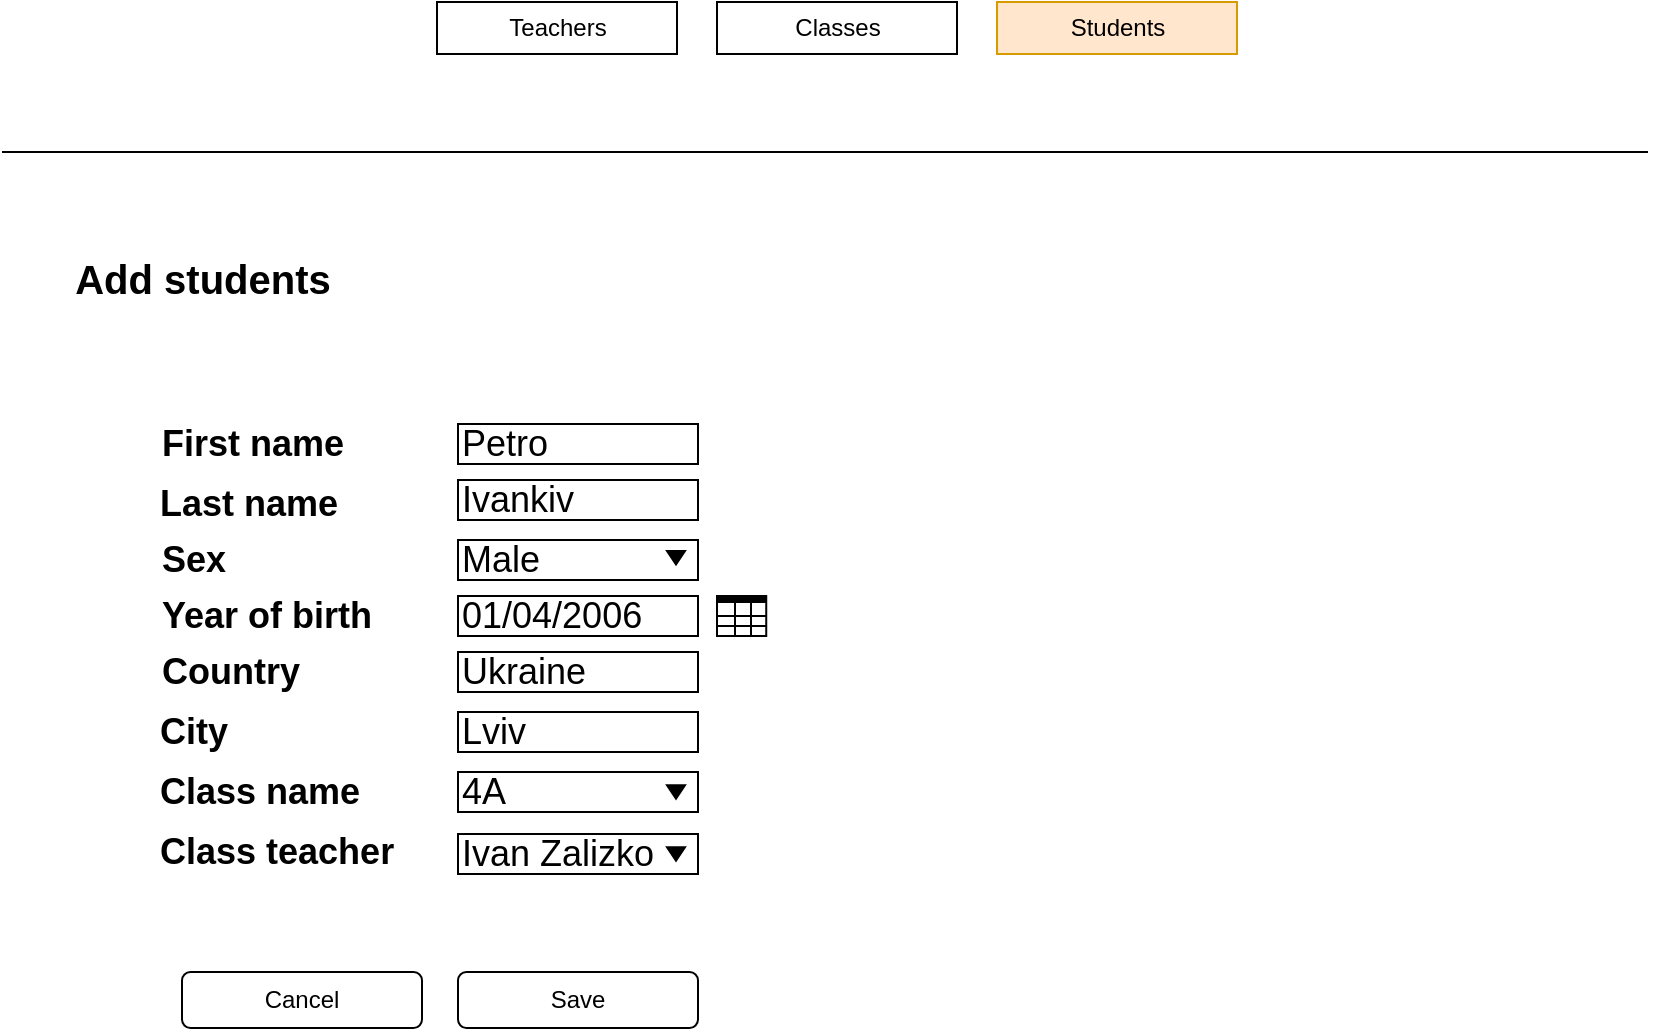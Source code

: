 <mxfile version="20.7.4" type="device"><diagram id="JWD_ITEbIZZpz048SMMa" name="Страница 1"><mxGraphModel dx="1190" dy="690" grid="0" gridSize="10" guides="1" tooltips="1" connect="1" arrows="1" fold="1" page="1" pageScale="1" pageWidth="827" pageHeight="1169" math="0" shadow="0"><root><mxCell id="0"/><mxCell id="1" parent="0"/><mxCell id="oAatuXb1HfIXAMV5Z9W6-1" value="" style="endArrow=none;html=1;rounded=0;cloneable=0;" edge="1" parent="1"><mxGeometry width="50" height="50" relative="1" as="geometry"><mxPoint y="114" as="sourcePoint"/><mxPoint x="823" y="114" as="targetPoint"/></mxGeometry></mxCell><mxCell id="oAatuXb1HfIXAMV5Z9W6-2" value="Teachers" style="rounded=0;whiteSpace=wrap;html=1;" vertex="1" parent="1"><mxGeometry x="217.5" y="39" width="120" height="26" as="geometry"/></mxCell><mxCell id="oAatuXb1HfIXAMV5Z9W6-3" value="Classes" style="rounded=0;whiteSpace=wrap;html=1;" vertex="1" parent="1"><mxGeometry x="357.5" y="39" width="120" height="26" as="geometry"/></mxCell><mxCell id="oAatuXb1HfIXAMV5Z9W6-4" value="Students" style="rounded=0;whiteSpace=wrap;html=1;fillColor=#ffe6cc;strokeColor=#d79b00;" vertex="1" parent="1"><mxGeometry x="497.5" y="39" width="120" height="26" as="geometry"/></mxCell><mxCell id="oAatuXb1HfIXAMV5Z9W6-5" value="&lt;font style=&quot;font-size: 20px;&quot;&gt;Add students&lt;/font&gt;" style="text;strokeColor=none;fillColor=none;html=1;fontSize=24;fontStyle=1;verticalAlign=middle;align=center;" vertex="1" parent="1"><mxGeometry x="50" y="157" width="100" height="40" as="geometry"/></mxCell><mxCell id="oAatuXb1HfIXAMV5Z9W6-6" value="&lt;font style=&quot;font-size: 18px;&quot;&gt;First name&lt;/font&gt;" style="text;strokeColor=none;fillColor=none;html=1;fontSize=24;fontStyle=1;verticalAlign=middle;align=left;" vertex="1" parent="1"><mxGeometry x="78" y="238" width="100" height="40" as="geometry"/></mxCell><mxCell id="oAatuXb1HfIXAMV5Z9W6-7" value="&lt;font style=&quot;font-size: 18px;&quot;&gt;Last name&lt;/font&gt;" style="text;strokeColor=none;fillColor=none;html=1;fontSize=24;fontStyle=1;verticalAlign=middle;align=left;" vertex="1" parent="1"><mxGeometry x="77" y="268" width="100" height="40" as="geometry"/></mxCell><mxCell id="oAatuXb1HfIXAMV5Z9W6-8" value="&lt;font style=&quot;font-size: 18px;&quot;&gt;Sex&lt;/font&gt;" style="text;strokeColor=none;fillColor=none;html=1;fontSize=24;fontStyle=1;verticalAlign=middle;align=left;" vertex="1" parent="1"><mxGeometry x="78" y="296" width="100" height="40" as="geometry"/></mxCell><mxCell id="oAatuXb1HfIXAMV5Z9W6-9" value="&lt;font style=&quot;font-size: 18px;&quot;&gt;Year of birth&lt;/font&gt;" style="text;strokeColor=none;fillColor=none;html=1;fontSize=24;fontStyle=1;verticalAlign=middle;align=left;" vertex="1" parent="1"><mxGeometry x="78" y="324" width="100" height="40" as="geometry"/></mxCell><mxCell id="oAatuXb1HfIXAMV5Z9W6-10" value="&lt;font style=&quot;font-size: 18px;&quot;&gt;Country&lt;/font&gt;" style="text;strokeColor=none;fillColor=none;html=1;fontSize=24;fontStyle=1;verticalAlign=middle;align=left;" vertex="1" parent="1"><mxGeometry x="78" y="352" width="100" height="40" as="geometry"/></mxCell><mxCell id="oAatuXb1HfIXAMV5Z9W6-11" value="&lt;font style=&quot;font-size: 18px;&quot;&gt;City&lt;/font&gt;" style="text;strokeColor=none;fillColor=none;html=1;fontSize=24;fontStyle=1;verticalAlign=middle;align=left;" vertex="1" parent="1"><mxGeometry x="77" y="382" width="100" height="40" as="geometry"/></mxCell><mxCell id="oAatuXb1HfIXAMV5Z9W6-12" value="&lt;font style=&quot;font-size: 18px;&quot;&gt;Class name&lt;/font&gt;" style="text;strokeColor=none;fillColor=none;html=1;fontSize=24;fontStyle=1;verticalAlign=middle;align=left;" vertex="1" parent="1"><mxGeometry x="77" y="412" width="100" height="40" as="geometry"/></mxCell><mxCell id="oAatuXb1HfIXAMV5Z9W6-13" value="&lt;font style=&quot;font-size: 18px;&quot;&gt;Class teacher&lt;/font&gt;" style="text;strokeColor=none;fillColor=none;html=1;fontSize=24;fontStyle=1;verticalAlign=middle;align=left;" vertex="1" parent="1"><mxGeometry x="77" y="442" width="100" height="40" as="geometry"/></mxCell><mxCell id="oAatuXb1HfIXAMV5Z9W6-14" value="&lt;font style=&quot;font-size: 18px;&quot;&gt;Petro&lt;/font&gt;" style="rounded=0;whiteSpace=wrap;html=1;fontSize=18;align=left;" vertex="1" parent="1"><mxGeometry x="228" y="250" width="120" height="20" as="geometry"/></mxCell><mxCell id="oAatuXb1HfIXAMV5Z9W6-15" value="Ivankiv" style="rounded=0;whiteSpace=wrap;html=1;fontSize=18;align=left;" vertex="1" parent="1"><mxGeometry x="228" y="278" width="120" height="20" as="geometry"/></mxCell><mxCell id="oAatuXb1HfIXAMV5Z9W6-16" value="Male" style="rounded=0;whiteSpace=wrap;html=1;fontSize=18;align=left;" vertex="1" parent="1"><mxGeometry x="228" y="308" width="120" height="20" as="geometry"/></mxCell><mxCell id="oAatuXb1HfIXAMV5Z9W6-17" value="" style="triangle;whiteSpace=wrap;html=1;fontSize=18;rotation=90;labelBackgroundColor=#000000;fillColor=#000000;" vertex="1" parent="1"><mxGeometry x="333.63" y="312.37" width="6.75" height="9" as="geometry"/></mxCell><mxCell id="oAatuXb1HfIXAMV5Z9W6-18" value="01/04/2006" style="rounded=0;whiteSpace=wrap;html=1;fontSize=18;align=left;" vertex="1" parent="1"><mxGeometry x="228" y="336" width="120" height="20" as="geometry"/></mxCell><mxCell id="oAatuXb1HfIXAMV5Z9W6-19" value="Cross-Functional Flowchart" style="shape=table;childLayout=tableLayout;startSize=3;collapsible=0;recursiveResize=0;expand=0;fontStyle=1;labelBackgroundColor=none;strokeWidth=1;fontSize=12;fillColor=#000000;verticalAlign=middle;labelBorderColor=none;fontColor=none;noLabel=1;" vertex="1" parent="1"><mxGeometry x="357.5" y="336" width="24.62" height="20" as="geometry"/></mxCell><mxCell id="oAatuXb1HfIXAMV5Z9W6-20" value="" style="shape=tableRow;horizontal=0;startSize=9;swimlaneHead=0;swimlaneBody=0;top=0;left=0;bottom=0;right=0;dropTarget=0;fillColor=none;collapsible=0;recursiveResize=0;expand=0;fontStyle=1;labelBackgroundColor=#000000;strokeWidth=0.04;fontSize=12;" vertex="1" parent="oAatuXb1HfIXAMV5Z9W6-19"><mxGeometry y="3" width="24.62" height="7" as="geometry"/></mxCell><mxCell id="oAatuXb1HfIXAMV5Z9W6-21" value="" style="swimlane;swimlaneHead=0;swimlaneBody=0;fontStyle=0;connectable=0;fillColor=none;startSize=0;collapsible=0;recursiveResize=0;expand=0;fontStyle=1;labelBackgroundColor=#000000;strokeWidth=0.04;fontSize=12;" vertex="1" parent="oAatuXb1HfIXAMV5Z9W6-20"><mxGeometry x="9" height="7" as="geometry"><mxRectangle height="7" as="alternateBounds"/></mxGeometry></mxCell><mxCell id="oAatuXb1HfIXAMV5Z9W6-22" value="" style="swimlane;swimlaneHead=0;swimlaneBody=0;fontStyle=0;connectable=0;fillColor=none;startSize=0;collapsible=0;recursiveResize=0;expand=0;fontStyle=1;labelBackgroundColor=#000000;strokeWidth=0.04;fontSize=12;" vertex="1" parent="oAatuXb1HfIXAMV5Z9W6-20"><mxGeometry x="9" width="8" height="7" as="geometry"><mxRectangle width="8" height="7" as="alternateBounds"/></mxGeometry></mxCell><mxCell id="oAatuXb1HfIXAMV5Z9W6-23" value="" style="swimlane;swimlaneHead=0;swimlaneBody=0;fontStyle=0;connectable=0;fillColor=none;startSize=0;collapsible=0;recursiveResize=0;expand=0;fontStyle=1;labelBackgroundColor=#000000;strokeWidth=0.04;fontSize=12;" vertex="1" parent="oAatuXb1HfIXAMV5Z9W6-20"><mxGeometry x="17" width="8" height="7" as="geometry"><mxRectangle width="8" height="7" as="alternateBounds"/></mxGeometry></mxCell><mxCell id="oAatuXb1HfIXAMV5Z9W6-24" value="Actor 1" style="shape=tableRow;horizontal=0;startSize=9;swimlaneHead=0;swimlaneBody=0;top=0;left=0;bottom=0;right=0;dropTarget=0;fillColor=none;collapsible=0;recursiveResize=0;expand=0;fontStyle=1;labelBackgroundColor=none;strokeWidth=0.04;fontSize=12;fontColor=none;noLabel=1;" vertex="1" parent="oAatuXb1HfIXAMV5Z9W6-19"><mxGeometry y="10" width="24.62" height="5" as="geometry"/></mxCell><mxCell id="oAatuXb1HfIXAMV5Z9W6-25" value="" style="swimlane;swimlaneHead=0;swimlaneBody=0;fontStyle=0;connectable=0;fillColor=none;startSize=40;collapsible=0;recursiveResize=0;expand=0;fontStyle=1;labelBackgroundColor=#000000;strokeWidth=0.04;fontSize=12;" vertex="1" parent="oAatuXb1HfIXAMV5Z9W6-24"><mxGeometry x="9" height="5" as="geometry"><mxRectangle height="5" as="alternateBounds"/></mxGeometry></mxCell><mxCell id="oAatuXb1HfIXAMV5Z9W6-26" value="" style="swimlane;swimlaneHead=0;swimlaneBody=0;fontStyle=0;connectable=0;fillColor=none;startSize=40;collapsible=0;recursiveResize=0;expand=0;fontStyle=1;labelBackgroundColor=#000000;strokeWidth=0.04;fontSize=12;" vertex="1" parent="oAatuXb1HfIXAMV5Z9W6-24"><mxGeometry x="9" width="8" height="5" as="geometry"><mxRectangle width="8" height="5" as="alternateBounds"/></mxGeometry></mxCell><mxCell id="oAatuXb1HfIXAMV5Z9W6-27" value="" style="swimlane;swimlaneHead=0;swimlaneBody=0;fontStyle=0;connectable=0;fillColor=none;startSize=40;collapsible=0;recursiveResize=0;expand=0;fontStyle=1;labelBackgroundColor=#000000;strokeWidth=0.04;fontSize=12;" vertex="1" parent="oAatuXb1HfIXAMV5Z9W6-24"><mxGeometry x="17" width="8" height="5" as="geometry"><mxRectangle width="8" height="5" as="alternateBounds"/></mxGeometry></mxCell><mxCell id="oAatuXb1HfIXAMV5Z9W6-28" value="" style="shape=tableRow;horizontal=0;startSize=9;swimlaneHead=0;swimlaneBody=0;top=0;left=0;bottom=0;right=0;dropTarget=0;fillColor=none;collapsible=0;recursiveResize=0;expand=0;fontStyle=1;labelBackgroundColor=#000000;strokeWidth=0.04;fontSize=12;" vertex="1" parent="oAatuXb1HfIXAMV5Z9W6-19"><mxGeometry y="15" width="24.62" height="5" as="geometry"/></mxCell><mxCell id="oAatuXb1HfIXAMV5Z9W6-29" value="" style="swimlane;swimlaneHead=0;swimlaneBody=0;fontStyle=0;connectable=0;fillColor=none;startSize=0;collapsible=0;recursiveResize=0;expand=0;fontStyle=1;labelBackgroundColor=#000000;strokeWidth=0.04;fontSize=12;" vertex="1" parent="oAatuXb1HfIXAMV5Z9W6-28"><mxGeometry x="9" height="5" as="geometry"><mxRectangle height="5" as="alternateBounds"/></mxGeometry></mxCell><mxCell id="oAatuXb1HfIXAMV5Z9W6-30" value="" style="swimlane;swimlaneHead=0;swimlaneBody=0;fontStyle=0;connectable=0;fillColor=none;startSize=0;collapsible=0;recursiveResize=0;expand=0;fontStyle=1;labelBackgroundColor=#000000;strokeWidth=0.04;fontSize=12;" vertex="1" parent="oAatuXb1HfIXAMV5Z9W6-28"><mxGeometry x="9" width="8" height="5" as="geometry"><mxRectangle width="8" height="5" as="alternateBounds"/></mxGeometry></mxCell><mxCell id="oAatuXb1HfIXAMV5Z9W6-31" value="" style="swimlane;swimlaneHead=0;swimlaneBody=0;fontStyle=0;connectable=0;fillColor=none;startSize=0;collapsible=0;recursiveResize=0;expand=0;fontStyle=1;labelBackgroundColor=#000000;strokeWidth=0.04;fontSize=12;" vertex="1" parent="oAatuXb1HfIXAMV5Z9W6-28"><mxGeometry x="17" width="8" height="5" as="geometry"><mxRectangle width="8" height="5" as="alternateBounds"/></mxGeometry></mxCell><mxCell id="oAatuXb1HfIXAMV5Z9W6-32" value="Ukraine" style="rounded=0;whiteSpace=wrap;html=1;fontSize=18;align=left;" vertex="1" parent="1"><mxGeometry x="228" y="364" width="120" height="20" as="geometry"/></mxCell><mxCell id="oAatuXb1HfIXAMV5Z9W6-33" value="Lviv" style="rounded=0;whiteSpace=wrap;html=1;fontSize=18;align=left;" vertex="1" parent="1"><mxGeometry x="228" y="394" width="120" height="20" as="geometry"/></mxCell><mxCell id="oAatuXb1HfIXAMV5Z9W6-34" value="4A" style="rounded=0;whiteSpace=wrap;html=1;fontSize=18;align=left;" vertex="1" parent="1"><mxGeometry x="228" y="424" width="120" height="20" as="geometry"/></mxCell><mxCell id="oAatuXb1HfIXAMV5Z9W6-35" value="" style="triangle;whiteSpace=wrap;html=1;fontSize=18;rotation=90;labelBackgroundColor=#000000;fillColor=#000000;" vertex="1" parent="1"><mxGeometry x="333.63" y="429.5" width="6.75" height="9" as="geometry"/></mxCell><mxCell id="oAatuXb1HfIXAMV5Z9W6-36" value="Ivan Zalizko" style="rounded=0;whiteSpace=wrap;html=1;fontSize=18;align=left;" vertex="1" parent="1"><mxGeometry x="228" y="455" width="120" height="20" as="geometry"/></mxCell><mxCell id="oAatuXb1HfIXAMV5Z9W6-37" value="" style="triangle;whiteSpace=wrap;html=1;fontSize=18;rotation=90;labelBackgroundColor=#000000;fillColor=#000000;" vertex="1" parent="1"><mxGeometry x="333.63" y="460.5" width="6.75" height="9" as="geometry"/></mxCell><mxCell id="oAatuXb1HfIXAMV5Z9W6-38" value="Save" style="rounded=1;whiteSpace=wrap;html=1;labelBackgroundColor=none;labelBorderColor=none;strokeWidth=1;fontSize=12;fontColor=none;fillColor=none;" vertex="1" parent="1"><mxGeometry x="228" y="524" width="120" height="28" as="geometry"/></mxCell><mxCell id="oAatuXb1HfIXAMV5Z9W6-39" value="Cancel" style="rounded=1;whiteSpace=wrap;html=1;labelBackgroundColor=none;labelBorderColor=none;strokeWidth=1;fontSize=12;fontColor=none;fillColor=none;" vertex="1" parent="1"><mxGeometry x="90" y="524" width="120" height="28" as="geometry"/></mxCell></root></mxGraphModel></diagram></mxfile>